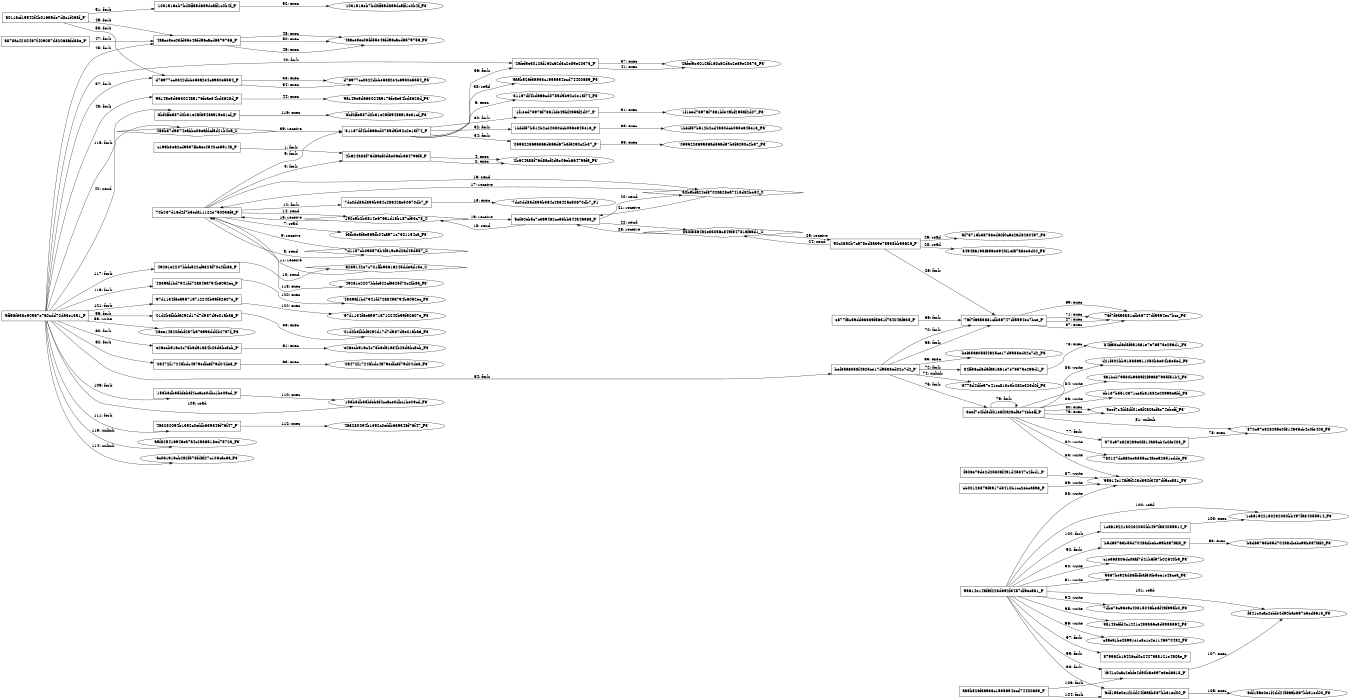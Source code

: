 digraph "D:\Learning\Paper\apt\基于CTI的攻击预警\Dataset\攻击图\ASGfromALLCTI\Xanthe - Docker aware miner.dot" {
rankdir="LR"
size="9"
fixedsize="false"
splines="true"
nodesep=0.3
ranksep=0
fontsize=10
overlap="scalexy"
engine= "neato"
	"'c199b3e62cd9537ffcaec4540ce5914a_P'" [node_type=Process shape=box]
	"'2b624a88f76d8aef0d5e06eb664796f5_P'" [node_type=Process shape=box]
	"'c199b3e62cd9537ffcaec4540ce5914a_P'" -> "'2b624a88f76d8aef0d5e06eb664796f5_P'" [label="1: fork"]
	"'2b624a88f76d8aef0d5e06eb664796f5_P'" [node_type=Process shape=box]
	"'2b624a88f76d8aef0d5e06eb664796f5_F3'" [node_type=File shape=ellipse]
	"'2b624a88f76d8aef0d5e06eb664796f5_P'" -> "'2b624a88f76d8aef0d5e06eb664796f5_F3'" [label="2: exec"]
	"'70b237d16d2f7b5eda11122e750036f3_P'" [node_type=Process shape=box]
	"'2b624a88f76d8aef0d5e06eb664796f5_P'" [node_type=Process shape=box]
	"'70b237d16d2f7b5eda11122e750036f3_P'" -> "'2b624a88f76d8aef0d5e06eb664796f5_P'" [label="3: fork"]
	"'2b624a88f76d8aef0d5e06eb664796f5_P'" [node_type=Process shape=box]
	"'2b624a88f76d8aef0d5e06eb664796f5_F3'" [node_type=File shape=ellipse]
	"'2b624a88f76d8aef0d5e06eb664796f5_P'" -> "'2b624a88f76d8aef0d5e06eb664796f5_F3'" [label="4: exec"]
	"'70b237d16d2f7b5eda11122e750036f3_P'" [node_type=Process shape=box]
	"'31167df4bd666cd0785d9b92c2e18f74_P'" [node_type=Process shape=box]
	"'70b237d16d2f7b5eda11122e750036f3_P'" -> "'31167df4bd666cd0785d9b92c2e18f74_P'" [label="5: fork"]
	"'31167df4bd666cd0785d9b92c2e18f74_P'" [node_type=Process shape=box]
	"'31167df4bd666cd0785d9b92c2e18f74_F3'" [node_type=File shape=ellipse]
	"'31167df4bd666cd0785d9b92c2e18f74_P'" -> "'31167df4bd666cd0785d9b92c2e18f74_F3'" [label="6: exec"]
	"'f3fb3e5fae5a5fb04ca971c7301154ca_F3'" [node_type=file shape=ellipse]
	"'70b237d16d2f7b5eda11122e750036f3_P'" [node_type=Process shape=box]
	"'70b237d16d2f7b5eda11122e750036f3_P'" -> "'f3fb3e5fae5a5fb04ca971c7301154ca_F3'" [label="7: read"]
	"'7d1187cb098573b4f519c9d2ad45d987_S'" [node_type=Socket shape=diamond]
	"'70b237d16d2f7b5eda11122e750036f3_P'" [node_type=Process shape=box]
	"'70b237d16d2f7b5eda11122e750036f3_P'" -> "'7d1187cb098573b4f519c9d2ad45d987_S'" [label="8: send"]
	"'7d1187cb098573b4f519c9d2ad45d987_S'" -> "'70b237d16d2f7b5eda11122e750036f3_P'" [label="9: receive"]
	"'6239142e7c701ffb93616245ddead13e_S'" [node_type=Socket shape=diamond]
	"'70b237d16d2f7b5eda11122e750036f3_P'" [node_type=Process shape=box]
	"'70b237d16d2f7b5eda11122e750036f3_P'" -> "'6239142e7c701ffb93616245ddead13e_S'" [label="10: send"]
	"'6239142e7c701ffb93616245ddead13e_S'" -> "'70b237d16d2f7b5eda11122e750036f3_P'" [label="11: receive"]
	"'70b237d16d2f7b5eda11122e750036f3_P'" [node_type=Process shape=box]
	"'7dc0dd88d855b364c48642ae50670db7_P'" [node_type=Process shape=box]
	"'70b237d16d2f7b5eda11122e750036f3_P'" -> "'7dc0dd88d855b364c48642ae50670db7_P'" [label="12: fork"]
	"'7dc0dd88d855b364c48642ae50670db7_P'" [node_type=Process shape=box]
	"'7dc0dd88d855b364c48642ae50670db7_F1'" [node_type=File shape=ellipse]
	"'7dc0dd88d855b364c48642ae50670db7_P'" -> "'7dc0dd88d855b364c48642ae50670db7_F1'" [label="13: exec"]
	"'192e5b2b3814e676a1d18b187cf53c78_S'" [node_type=Socket shape=diamond]
	"'70b237d16d2f7b5eda11122e750036f3_P'" [node_type=Process shape=box]
	"'70b237d16d2f7b5eda11122e750036f3_P'" -> "'192e5b2b3814e676a1d18b187cf53c78_S'" [label="14: send"]
	"'192e5b2b3814e676a1d18b187cf53c78_S'" -> "'70b237d16d2f7b5eda11122e750036f3_P'" [label="15: receive"]
	"'a0b9bfa24ef8702aa28ea7413d82be64_S'" [node_type=Socket shape=diamond]
	"'70b237d16d2f7b5eda11122e750036f3_P'" [node_type=Process shape=box]
	"'70b237d16d2f7b5eda11122e750036f3_P'" -> "'a0b9bfa24ef8702aa28ea7413d82be64_S'" [label="16: send"]
	"'a0b9bfa24ef8702aa28ea7413d82be64_S'" -> "'70b237d16d2f7b5eda11122e750036f3_P'" [label="17: receive"]
	"'192e5b2b3814e676a1d18b187cf53c78_S'" [node_type=Socket shape=diamond]
	"'5ef80eb5c7c399462cc53bb544a46368_P'" [node_type=Process shape=box]
	"'5ef80eb5c7c399462cc53bb544a46368_P'" -> "'192e5b2b3814e676a1d18b187cf53c78_S'" [label="18: send"]
	"'192e5b2b3814e676a1d18b187cf53c78_S'" -> "'5ef80eb5c7c399462cc53bb544a46368_P'" [label="19: receive"]
	"'a0b9bfa24ef8702aa28ea7413d82be64_S'" [node_type=Socket shape=diamond]
	"'5ef80eb5c7c399462cc53bb544a46368_P'" [node_type=Process shape=box]
	"'5ef80eb5c7c399462cc53bb544a46368_P'" -> "'a0b9bfa24ef8702aa28ea7413d82be64_S'" [label="20: send"]
	"'a0b9bfa24ef8702aa28ea7413d82be64_S'" -> "'5ef80eb5c7c399462cc53bb544a46368_P'" [label="21: receive"]
	"'030f8864a2e33056c849f54781afa6d1_S'" [node_type=Socket shape=diamond]
	"'5ef80eb5c7c399462cc53bb544a46368_P'" [node_type=Process shape=box]
	"'5ef80eb5c7c399462cc53bb544a46368_P'" -> "'030f8864a2e33056c849f54781afa6d1_S'" [label="22: send"]
	"'030f8864a2e33056c849f54781afa6d1_S'" -> "'5ef80eb5c7c399462cc53bb544a46368_P'" [label="23: receive"]
	"'030f8864a2e33056c849f54781afa6d1_S'" [node_type=Socket shape=diamond]
	"'90c2a50b7c678ed8a39e78538bb53626_P'" [node_type=Process shape=box]
	"'90c2a50b7c678ed8a39e78538bb53626_P'" -> "'030f8864a2e33056c849f54781afa6d1_S'" [label="24: send"]
	"'030f8864a2e33056c849f54781afa6d1_S'" -> "'90c2a50b7c678ed8a39e78538bb53626_P'" [label="25: receive"]
	"'90c2a50b7c678ed8a39e78538bb53626_P'" [node_type=Process shape=box]
	"'76f7f6a53a81cfb36747df5594ec7bce_P'" [node_type=Process shape=box]
	"'90c2a50b7c678ed8a39e78538bb53626_P'" -> "'76f7f6a53a81cfb36747df5594ec7bce_P'" [label="26: fork"]
	"'76f7f6a53a81cfb36747df5594ec7bce_P'" [node_type=Process shape=box]
	"'76f7f6a53a81cfb36747df5594ec7bce_F3'" [node_type=File shape=ellipse]
	"'76f7f6a53a81cfb36747df5594ec7bce_P'" -> "'76f7f6a53a81cfb36747df5594ec7bce_F3'" [label="27: exec"]
	"'8494a6193f659e3940f1efa7a8ee3d02_F3'" [node_type=file shape=ellipse]
	"'90c2a50b7c678ed8a39e78538bb53626_P'" [node_type=Process shape=box]
	"'90c2a50b7c678ed8a39e78538bb53626_P'" -> "'8494a6193f659e3940f1efa7a8ee3d02_F3'" [label="28: read"]
	"'5f75716b3a788eda0f0c5e2ad8280497_F3'" [node_type=file shape=ellipse]
	"'90c2a50b7c678ed8a39e78538bb53626_P'" [node_type=Process shape=box]
	"'90c2a50b7c678ed8a39e78538bb53626_P'" -> "'5f75716b3a788eda0f0c5e2ad8280497_F3'" [label="29: read"]
	"'31167df4bd666cd0785d9b92c2e18f74_P'" [node_type=Process shape=box]
	"'1f1eed73976f7861bfe49bf295af2d07_P'" [node_type=Process shape=box]
	"'31167df4bd666cd0785d9b92c2e18f74_P'" -> "'1f1eed73976f7861bfe49bf295af2d07_P'" [label="30: fork"]
	"'1f1eed73976f7861bfe49bf295af2d07_P'" [node_type=Process shape=box]
	"'1f1eed73976f7861bfe49bf295af2d07_F3'" [node_type=File shape=ellipse]
	"'1f1eed73976f7861bfe49bf295af2d07_P'" -> "'1f1eed73976f7861bfe49bf295af2d07_F3'" [label="31: exec"]
	"'31167df4bd666cd0785d9b92c2e18f74_P'" [node_type=Process shape=box]
	"'1bfdf57b512b2cd4380dcb053e645e13_P'" [node_type=Process shape=box]
	"'31167df4bd666cd0785d9b92c2e18f74_P'" -> "'1bfdf57b512b2cd4380dcb053e645e13_P'" [label="32: fork"]
	"'1bfdf57b512b2cd4380dcb053e645e13_P'" [node_type=Process shape=box]
	"'1bfdf57b512b2cd4380dcb053e645e13_F3'" [node_type=File shape=ellipse]
	"'1bfdf57b512b2cd4380dcb053e645e13_P'" -> "'1bfdf57b512b2cd4380dcb053e645e13_F3'" [label="33: exec"]
	"'31167df4bd666cd0785d9b92c2e18f74_P'" [node_type=Process shape=box]
	"'059522369a36ad36ad67b3f6290c2b37_P'" [node_type=Process shape=box]
	"'31167df4bd666cd0785d9b92c2e18f74_P'" -> "'059522369a36ad36ad67b3f6290c2b37_P'" [label="34: fork"]
	"'059522369a36ad36ad67b3f6290c2b37_P'" [node_type=Process shape=box]
	"'059522369a36ad36ad67b3f6290c2b37_F3'" [node_type=File shape=ellipse]
	"'059522369a36ad36ad67b3f6290c2b37_P'" -> "'059522369a36ad36ad67b3f6290c2b37_F3'" [label="35: exec"]
	"'31167df4bd666cd0785d9b92c2e18f74_P'" [node_type=Process shape=box]
	"'2afef5e3012af160c62d3c2e89e20373_P'" [node_type=Process shape=box]
	"'31167df4bd666cd0785d9b92c2e18f74_P'" -> "'2afef5e3012af160c62d3c2e89e20373_P'" [label="36: fork"]
	"'2afef5e3012af160c62d3c2e89e20373_P'" [node_type=Process shape=box]
	"'2afef5e3012af160c62d3c2e89e20373_F3'" [node_type=File shape=ellipse]
	"'2afef5e3012af160c62d3c2e89e20373_P'" -> "'2afef5e3012af160c62d3c2e89e20373_F3'" [label="37: exec"]
	"'aa5b526f3a933c1535654ecd74400689_F3'" [node_type=file shape=ellipse]
	"'31167df4bd666cd0785d9b92c2e18f74_P'" [node_type=Process shape=box]
	"'31167df4bd666cd0785d9b92c2e18f74_P'" -> "'aa5b526f3a933c1535654ecd74400689_F3'" [label="38: read"]
	"'31167df4bd666cd0785d9b92c2e18f74_P'" [node_type=Process shape=box]
	"'453b37d9874eabbc06eafdcf5d21b4c9_S'" [node_type=Socket shape=diamond]
	"'453b37d9874eabbc06eafdcf5d21b4c9_S'" -> "'31167df4bd666cd0785d9b92c2e18f74_P'" [label="39: receive"]
	"'5ff56f633e50567e7a0cdd72d53e1351_P'" [node_type=Process shape=box]
	"'2afef5e3012af160c62d3c2e89e20373_P'" [node_type=Process shape=box]
	"'5ff56f633e50567e7a0cdd72d53e1351_P'" -> "'2afef5e3012af160c62d3c2e89e20373_P'" [label="40: fork"]
	"'2afef5e3012af160c62d3c2e89e20373_P'" [node_type=Process shape=box]
	"'2afef5e3012af160c62d3c2e89e20373_F3'" [node_type=File shape=ellipse]
	"'2afef5e3012af160c62d3c2e89e20373_P'" -> "'2afef5e3012af160c62d3c2e89e20373_F3'" [label="41: exec"]
	"'453b37d9874eabbc06eafdcf5d21b4c9_S'" [node_type=Socket shape=diamond]
	"'5ff56f633e50567e7a0cdd72d53e1351_P'" [node_type=Process shape=box]
	"'5ff56f633e50567e7a0cdd72d53e1351_P'" -> "'453b37d9874eabbc06eafdcf5d21b4c9_S'" [label="42: send"]
	"'5ff56f633e50567e7a0cdd72d53e1351_P'" [node_type=Process shape=box]
	"'9a149e5d663024a9176feae34bd8628d_P'" [node_type=Process shape=box]
	"'5ff56f633e50567e7a0cdd72d53e1351_P'" -> "'9a149e5d663024a9176feae34bd8628d_P'" [label="43: fork"]
	"'9a149e5d663024a9176feae34bd8628d_P'" [node_type=Process shape=box]
	"'9a149e5d663024a9176feae34bd8628d_F3'" [node_type=File shape=ellipse]
	"'9a149e5d663024a9176feae34bd8628d_P'" -> "'9a149e5d663024a9176feae34bd8628d_F3'" [label="44: exec"]
	"'5ff56f633e50567e7a0cdd72d53e1351_P'" [node_type=Process shape=box]
	"'4aace8ec03fd55e46fd96cacd6579756_P'" [node_type=Process shape=box]
	"'5ff56f633e50567e7a0cdd72d53e1351_P'" -> "'4aace8ec03fd55e46fd96cacd6579756_P'" [label="45: fork"]
	"'4aace8ec03fd55e46fd96cacd6579756_P'" [node_type=Process shape=box]
	"'4aace8ec03fd55e46fd96cacd6579756_F3'" [node_type=File shape=ellipse]
	"'4aace8ec03fd55e46fd96cacd6579756_P'" -> "'4aace8ec03fd55e46fd96cacd6579756_F3'" [label="46: exec"]
	"'a878ac4200467f409057d82068afd38e_P'" [node_type=Process shape=box]
	"'4aace8ec03fd55e46fd96cacd6579756_P'" [node_type=Process shape=box]
	"'a878ac4200467f409057d82068afd38e_P'" -> "'4aace8ec03fd55e46fd96cacd6579756_P'" [label="47: fork"]
	"'4aace8ec03fd55e46fd96cacd6579756_P'" [node_type=Process shape=box]
	"'4aace8ec03fd55e46fd96cacd6579756_F3'" [node_type=File shape=ellipse]
	"'4aace8ec03fd55e46fd96cacd6579756_P'" -> "'4aace8ec03fd55e46fd96cacd6579756_F3'" [label="48: exec"]
	"'a0113cf15942f2b016a9de7d8c1f068f_P'" [node_type=Process shape=box]
	"'4aace8ec03fd55e46fd96cacd6579756_P'" [node_type=Process shape=box]
	"'a0113cf15942f2b016a9de7d8c1f068f_P'" -> "'4aace8ec03fd55e46fd96cacd6579756_P'" [label="49: fork"]
	"'4aace8ec03fd55e46fd96cacd6579756_P'" [node_type=Process shape=box]
	"'4aace8ec03fd55e46fd96cacd6579756_F3'" [node_type=File shape=ellipse]
	"'4aace8ec03fd55e46fd96cacd6579756_P'" -> "'4aace8ec03fd55e46fd96cacd6579756_F3'" [label="50: exec"]
	"'a0113cf15942f2b016a9de7d8c1f068f_P'" [node_type=Process shape=box]
	"'1031516eb7bd0ff65d689dc5ff1c0b4f_P'" [node_type=Process shape=box]
	"'a0113cf15942f2b016a9de7d8c1f068f_P'" -> "'1031516eb7bd0ff65d689dc5ff1c0b4f_P'" [label="51: fork"]
	"'1031516eb7bd0ff65d689dc5ff1c0b4f_P'" [node_type=Process shape=box]
	"'1031516eb7bd0ff65d689dc5ff1c0b4f_F3'" [node_type=File shape=ellipse]
	"'1031516eb7bd0ff65d689dc5ff1c0b4f_P'" -> "'1031516eb7bd0ff65d689dc5ff1c0b4f_F3'" [label="52: exec"]
	"'a0113cf15942f2b016a9de7d8c1f068f_P'" [node_type=Process shape=box]
	"'d76977cc0322dbbe53a2e4c6980e5354_P'" [node_type=Process shape=box]
	"'a0113cf15942f2b016a9de7d8c1f068f_P'" -> "'d76977cc0322dbbe53a2e4c6980e5354_P'" [label="53: fork"]
	"'d76977cc0322dbbe53a2e4c6980e5354_P'" [node_type=Process shape=box]
	"'d76977cc0322dbbe53a2e4c6980e5354_F3'" [node_type=File shape=ellipse]
	"'d76977cc0322dbbe53a2e4c6980e5354_P'" -> "'d76977cc0322dbbe53a2e4c6980e5354_F3'" [label="54: exec"]
	"'5ff56f633e50567e7a0cdd72d53e1351_P'" [node_type=Process shape=box]
	"'01d0b3fbbfa292d17d7d987d9e01aba6_P'" [node_type=Process shape=box]
	"'5ff56f633e50567e7a0cdd72d53e1351_P'" -> "'01d0b3fbbfa292d17d7d987d9e01aba6_P'" [label="55: fork"]
	"'01d0b3fbbfa292d17d7d987d9e01aba6_P'" [node_type=Process shape=box]
	"'01d0b3fbbfa292d17d7d987d9e01aba6_F3'" [node_type=File shape=ellipse]
	"'01d0b3fbbfa292d17d7d987d9e01aba6_P'" -> "'01d0b3fbbfa292d17d7d987d9e01aba6_F3'" [label="56: exec"]
	"'5ff56f633e50567e7a0cdd72d53e1351_P'" [node_type=Process shape=box]
	"'d76977cc0322dbbe53a2e4c6980e5354_P'" [node_type=Process shape=box]
	"'5ff56f633e50567e7a0cdd72d53e1351_P'" -> "'d76977cc0322dbbe53a2e4c6980e5354_P'" [label="57: fork"]
	"'d76977cc0322dbbe53a2e4c6980e5354_P'" [node_type=Process shape=box]
	"'d76977cc0322dbbe53a2e4c6980e5354_F3'" [node_type=File shape=ellipse]
	"'d76977cc0322dbbe53a2e4c6980e5354_P'" -> "'d76977cc0322dbbe53a2e4c6980e5354_F3'" [label="58: exec"]
	"'26ee14520febf2a7b97a993dd0b27a7f_F3'" [node_type=file shape=ellipse]
	"'5ff56f633e50567e7a0cdd72d53e1351_P'" [node_type=Process shape=box]
	"'5ff56f633e50567e7a0cdd72d53e1351_P'" -> "'26ee14520febf2a7b97a993dd0b27a7f_F3'" [label="59: write"]
	"'5ff56f633e50567e7a0cdd72d53e1351_P'" [node_type=Process shape=box]
	"'e26ecb916c4c78b6d91a84b23dabc5cb_P'" [node_type=Process shape=box]
	"'5ff56f633e50567e7a0cdd72d53e1351_P'" -> "'e26ecb916c4c78b6d91a84b23dabc5cb_P'" [label="60: fork"]
	"'e26ecb916c4c78b6d91a84b23dabc5cb_P'" [node_type=Process shape=box]
	"'e26ecb916c4c78b6d91a84b23dabc5cb_F3'" [node_type=File shape=ellipse]
	"'e26ecb916c4c78b6d91a84b23dabc5cb_P'" -> "'e26ecb916c4c78b6d91a84b23dabc5cb_F3'" [label="61: exec"]
	"'5ff56f633e50567e7a0cdd72d53e1351_P'" [node_type=Process shape=box]
	"'0a472f17248bdc4a79edfc3f79d04de8_P'" [node_type=Process shape=box]
	"'5ff56f633e50567e7a0cdd72d53e1351_P'" -> "'0a472f17248bdc4a79edfc3f79d04de8_P'" [label="62: fork"]
	"'0a472f17248bdc4a79edfc3f79d04de8_P'" [node_type=Process shape=box]
	"'0a472f17248bdc4a79edfc3f79d04de8_F3'" [node_type=File shape=ellipse]
	"'0a472f17248bdc4a79edfc3f79d04de8_P'" -> "'0a472f17248bdc4a79edfc3f79d04de8_F3'" [label="63: exec"]
	"'5ff56f633e50567e7a0cdd72d53e1351_P'" [node_type=Process shape=box]
	"'bef35a6058f4625ce17d9538ed02c7d2_P'" [node_type=Process shape=box]
	"'5ff56f633e50567e7a0cdd72d53e1351_P'" -> "'bef35a6058f4625ce17d9538ed02c7d2_P'" [label="64: fork"]
	"'bef35a6058f4625ce17d9538ed02c7d2_P'" [node_type=Process shape=box]
	"'bef35a6058f4625ce17d9538ed02c7d2_F3'" [node_type=File shape=ellipse]
	"'bef35a6058f4625ce17d9538ed02c7d2_P'" -> "'bef35a6058f4625ce17d9538ed02c7d2_F3'" [label="65: exec"]
	"'e877f5c59dd63339f5631f7a404af635_P'" [node_type=Process shape=box]
	"'76f7f6a53a81cfb36747df5594ec7bce_P'" [node_type=Process shape=box]
	"'e877f5c59dd63339f5631f7a404af635_P'" -> "'76f7f6a53a81cfb36747df5594ec7bce_P'" [label="66: fork"]
	"'76f7f6a53a81cfb36747df5594ec7bce_P'" [node_type=Process shape=box]
	"'76f7f6a53a81cfb36747df5594ec7bce_F3'" [node_type=File shape=ellipse]
	"'76f7f6a53a81cfb36747df5594ec7bce_P'" -> "'76f7f6a53a81cfb36747df5594ec7bce_F3'" [label="67: exec"]
	"'bef35a6058f4625ce17d9538ed02c7d2_P'" [node_type=Process shape=box]
	"'76f7f6a53a81cfb36747df5594ec7bce_P'" [node_type=Process shape=box]
	"'bef35a6058f4625ce17d9538ed02c7d2_P'" -> "'76f7f6a53a81cfb36747df5594ec7bce_P'" [label="68: fork"]
	"'76f7f6a53a81cfb36747df5594ec7bce_P'" [node_type=Process shape=box]
	"'76f7f6a53a81cfb36747df5594ec7bce_F3'" [node_type=File shape=ellipse]
	"'76f7f6a53a81cfb36747df5594ec7bce_P'" -> "'76f7f6a53a81cfb36747df5594ec7bce_F3'" [label="69: exec"]
	"'bef35a6058f4625ce17d9538ed02c7d2_P'" [node_type=Process shape=box]
	"'76f7f6a53a81cfb36747df5594ec7bce_P'" [node_type=Process shape=box]
	"'bef35a6058f4625ce17d9538ed02c7d2_P'" -> "'76f7f6a53a81cfb36747df5594ec7bce_P'" [label="70: fork"]
	"'76f7f6a53a81cfb36747df5594ec7bce_P'" [node_type=Process shape=box]
	"'76f7f6a53a81cfb36747df5594ec7bce_F3'" [node_type=File shape=ellipse]
	"'76f7f6a53a81cfb36747df5594ec7bce_P'" -> "'76f7f6a53a81cfb36747df5594ec7bce_F3'" [label="71: exec"]
	"'bef35a6058f4625ce17d9538ed02c7d2_P'" [node_type=Process shape=box]
	"'84ff36cd6d5fa91a61e7e76573e296d1_P'" [node_type=Process shape=box]
	"'bef35a6058f4625ce17d9538ed02c7d2_P'" -> "'84ff36cd6d5fa91a61e7e76573e296d1_P'" [label="72: fork"]
	"'84ff36cd6d5fa91a61e7e76573e296d1_P'" [node_type=Process shape=box]
	"'84ff36cd6d5fa91a61e7e76573e296d1_F3'" [node_type=File shape=ellipse]
	"'84ff36cd6d5fa91a61e7e76573e296d1_P'" -> "'84ff36cd6d5fa91a61e7e76573e296d1_F3'" [label="73: exec"]
	"'a778d4dfe97e41ec813e3b2a2e323d0f_F3'" [node_type=file shape=ellipse]
	"'bef35a6058f4625ce17d9538ed02c7d2_P'" [node_type=Process shape=box]
	"'bef35a6058f4625ce17d9538ed02c7d2_P'" -> "'a778d4dfe97e41ec813e3b2a2e323d0f_F3'" [label="74: unlink"]
	"'bef35a6058f4625ce17d9538ed02c7d2_P'" [node_type=Process shape=box]
	"'3eef7c4fd8df01e8f2a2acfae74ebeff_P'" [node_type=Process shape=box]
	"'bef35a6058f4625ce17d9538ed02c7d2_P'" -> "'3eef7c4fd8df01e8f2a2acfae74ebeff_P'" [label="75: fork"]
	"'3eef7c4fd8df01e8f2a2acfae74ebeff_P'" [node_type=Process shape=box]
	"'3eef7c4fd8df01e8f2a2acfae74ebeff_F3'" [node_type=File shape=ellipse]
	"'3eef7c4fd8df01e8f2a2acfae74ebeff_P'" -> "'3eef7c4fd8df01e8f2a2acfae74ebeff_F3'" [label="76: exec"]
	"'3eef7c4fd8df01e8f2a2acfae74ebeff_P'" [node_type=Process shape=box]
	"'870c97e8282a9e0f814a35cb4c0fe408_P'" [node_type=Process shape=box]
	"'3eef7c4fd8df01e8f2a2acfae74ebeff_P'" -> "'870c97e8282a9e0f814a35cb4c0fe408_P'" [label="77: fork"]
	"'870c97e8282a9e0f814a35cb4c0fe408_P'" [node_type=Process shape=box]
	"'870c97e8282a9e0f814a35cb4c0fe408_F3'" [node_type=File shape=ellipse]
	"'870c97e8282a9e0f814a35cb4c0fe408_P'" -> "'870c97e8282a9e0f814a35cb4c0fe408_F3'" [label="78: exec"]
	"'3eef7c4fd8df01e8f2a2acfae74ebeff_P'" [node_type=Process shape=box]
	"'3eef7c4fd8df01e8f2a2acfae74ebeff_P'" [node_type=Process shape=box]
	"'3eef7c4fd8df01e8f2a2acfae74ebeff_P'" -> "'3eef7c4fd8df01e8f2a2acfae74ebeff_P'" [label="79: fork"]
	"'3eef7c4fd8df01e8f2a2acfae74ebeff_P'" [node_type=Process shape=box]
	"'3eef7c4fd8df01e8f2a2acfae74ebeff_F3'" [node_type=File shape=ellipse]
	"'3eef7c4fd8df01e8f2a2acfae74ebeff_P'" -> "'3eef7c4fd8df01e8f2a2acfae74ebeff_F3'" [label="80: exec"]
	"'870c97e8282a9e0f814a35cb4c0fe408_F3'" [node_type=file shape=ellipse]
	"'3eef7c4fd8df01e8f2a2acfae74ebeff_P'" [node_type=Process shape=box]
	"'3eef7c4fd8df01e8f2a2acfae74ebeff_P'" -> "'870c97e8282a9e0f814a35cb4c0fe408_F3'" [label="81: unlink"]
	"'780127dca60eea355cc4aee52651cdde_F3'" [node_type=file shape=ellipse]
	"'3eef7c4fd8df01e8f2a2acfae74ebeff_P'" [node_type=Process shape=box]
	"'3eef7c4fd8df01e8f2a2acfae74ebeff_P'" -> "'780127dca60eea355cc4aee52651cdde_F3'" [label="82: write"]
	"'d21f302bb915886911050b3e34bae5ed_F3'" [node_type=file shape=ellipse]
	"'3eef7c4fd8df01e8f2a2acfae74ebeff_P'" [node_type=Process shape=box]
	"'3eef7c4fd8df01e8f2a2acfae74ebeff_P'" -> "'d21f302bb915886911050b3e34bae5ed_F3'" [label="83: write"]
	"'aa1bcb79530b9689f2f96a87935f51b4_F3'" [node_type=file shape=ellipse]
	"'3eef7c4fd8df01e8f2a2acfae74ebeff_P'" [node_type=Process shape=box]
	"'3eef7c4fd8df01e8f2a2acfae74ebeff_P'" -> "'aa1bcb79530b9689f2f96a87935f51b4_F3'" [label="84: write"]
	"'95614e14af9f223d392f3487df9ec981_F3'" [node_type=file shape=ellipse]
	"'3eef7c4fd8df01e8f2a2acfae74ebeff_P'" [node_type=Process shape=box]
	"'3eef7c4fd8df01e8f2a2acfae74ebeff_P'" -> "'95614e14af9f223d392f3487df9ec981_F3'" [label="85: write"]
	"'eb137b5510371ce8b31a82e00999eafd_F3'" [node_type=file shape=ellipse]
	"'3eef7c4fd8df01e8f2a2acfae74ebeff_P'" [node_type=Process shape=box]
	"'3eef7c4fd8df01e8f2a2acfae74ebeff_P'" -> "'eb137b5510371ce8b31a82e00999eafd_F3'" [label="86: write"]
	"'95614e14af9f223d392f3487df9ec981_F3'" [node_type=file shape=ellipse]
	"'f606e79de2d2580af491d45347c2fcd1_P'" [node_type=Process shape=box]
	"'f606e79de2d2580af491d45347c2fcd1_P'" -> "'95614e14af9f223d392f3487df9ec981_F3'" [label="87: write"]
	"'95614e14af9f223d392f3487df9ec981_F3'" [node_type=file shape=ellipse]
	"'95614e14af9f223d392f3487df9ec981_P'" [node_type=Process shape=box]
	"'95614e14af9f223d392f3487df9ec981_P'" -> "'95614e14af9f223d392f3487df9ec981_F3'" [label="88: write"]
	"'95614e14af9f223d392f3487df9ec981_F3'" [node_type=file shape=ellipse]
	"'cb00123879f5917d3410b1cc2ebca5a6_P'" [node_type=Process shape=box]
	"'cb00123879f5917d3410b1cc2ebca5a6_P'" -> "'95614e14af9f223d392f3487df9ec981_F3'" [label="89: write"]
	"'c1e368806dc0aaf7d41b6f57b02640b9_F3'" [node_type=file shape=ellipse]
	"'95614e14af9f223d392f3487df9ec981_P'" [node_type=Process shape=box]
	"'95614e14af9f223d392f3487df9ec981_P'" -> "'c1e368806dc0aaf7d41b6f57b02640b9_F3'" [label="90: write"]
	"'5567be92ad86fbfbaf60fe5ee1e48cea_F3'" [node_type=file shape=ellipse]
	"'95614e14af9f223d392f3487df9ec981_P'" [node_type=Process shape=box]
	"'95614e14af9f223d392f3487df9ec981_P'" -> "'5567be92ad86fbfbaf60fe5ee1e48cea_F3'" [label="91: write"]
	"'95614e14af9f223d392f3487df9ec981_P'" [node_type=Process shape=box]
	"'b5d65763b55d7048adbebc99b8a7faf0_P'" [node_type=Process shape=box]
	"'95614e14af9f223d392f3487df9ec981_P'" -> "'b5d65763b55d7048adbebc99b8a7faf0_P'" [label="92: fork"]
	"'b5d65763b55d7048adbebc99b8a7faf0_P'" [node_type=Process shape=box]
	"'b5d65763b55d7048adbebc99b8a7faf0_F3'" [node_type=File shape=ellipse]
	"'b5d65763b55d7048adbebc99b8a7faf0_P'" -> "'b5d65763b55d7048adbebc99b8a7faf0_F3'" [label="93: exec"]
	"'7dbe73c96e9c40315046be5f49f995b0_F3'" [node_type=file shape=ellipse]
	"'95614e14af9f223d392f3487df9ec981_P'" [node_type=Process shape=box]
	"'95614e14af9f223d392f3487df9ec981_P'" -> "'7dbe73c96e9c40315046be5f49f995b0_F3'" [label="94: write"]
	"'3a148effd4c1221c483a66c3d3985364_F3'" [node_type=file shape=ellipse]
	"'95614e14af9f223d392f3487df9ec981_P'" [node_type=Process shape=box]
	"'95614e14af9f223d392f3487df9ec981_P'" -> "'3a148effd4c1221c483a66c3d3985364_F3'" [label="95: write"]
	"'c8aea1be2a991e1c8c1c4e1146570482_F3'" [node_type=file shape=ellipse]
	"'95614e14af9f223d392f3487df9ec981_P'" [node_type=Process shape=box]
	"'95614e14af9f223d392f3487df9ec981_P'" -> "'c8aea1be2a991e1c8c1c4e1146570482_F3'" [label="96: write"]
	"'95614e14af9f223d392f3487df9ec981_P'" [node_type=Process shape=box]
	"'8759a2b16426cd0c2427a58121e490ae_P'" [node_type=Process shape=box]
	"'95614e14af9f223d392f3487df9ec981_P'" -> "'8759a2b16426cd0c2427a58121e490ae_P'" [label="97: fork"]
	"'95614e14af9f223d392f3487df9ec981_P'" [node_type=Process shape=box]
	"'6df15ae0e1f2dd24f6aab867bb31ed00_P'" [node_type=Process shape=box]
	"'95614e14af9f223d392f3487df9ec981_P'" -> "'6df15ae0e1f2dd24f6aab867bb31ed00_P'" [label="98: fork"]
	"'95614e14af9f223d392f3487df9ec981_P'" [node_type=Process shape=box]
	"'f341c0cac2ebfe4d90bae397e3ed6618_P'" [node_type=Process shape=box]
	"'95614e14af9f223d392f3487df9ec981_P'" -> "'f341c0cac2ebfe4d90bae397e3ed6618_P'" [label="99: fork"]
	"'1ca61922130232030bb497fa84055914_F3'" [node_type=file shape=ellipse]
	"'95614e14af9f223d392f3487df9ec981_P'" [node_type=Process shape=box]
	"'95614e14af9f223d392f3487df9ec981_P'" -> "'1ca61922130232030bb497fa84055914_F3'" [label="100: read"]
	"'f341c0cac2ebfe4d90bae397e3ed6618_F3'" [node_type=file shape=ellipse]
	"'95614e14af9f223d392f3487df9ec981_P'" [node_type=Process shape=box]
	"'95614e14af9f223d392f3487df9ec981_P'" -> "'f341c0cac2ebfe4d90bae397e3ed6618_F3'" [label="101: read"]
	"'95614e14af9f223d392f3487df9ec981_P'" [node_type=Process shape=box]
	"'1ca61922130232030bb497fa84055914_P'" [node_type=Process shape=box]
	"'95614e14af9f223d392f3487df9ec981_P'" -> "'1ca61922130232030bb497fa84055914_P'" [label="102: fork"]
	"'1ca61922130232030bb497fa84055914_P'" [node_type=Process shape=box]
	"'1ca61922130232030bb497fa84055914_F3'" [node_type=File shape=ellipse]
	"'1ca61922130232030bb497fa84055914_P'" -> "'1ca61922130232030bb497fa84055914_F3'" [label="103: exec"]
	"'aa5b526f3a933c1535654ecd74400689_P'" [node_type=Process shape=box]
	"'6df15ae0e1f2dd24f6aab867bb31ed00_P'" [node_type=Process shape=box]
	"'aa5b526f3a933c1535654ecd74400689_P'" -> "'6df15ae0e1f2dd24f6aab867bb31ed00_P'" [label="104: fork"]
	"'6df15ae0e1f2dd24f6aab867bb31ed00_P'" [node_type=Process shape=box]
	"'6df15ae0e1f2dd24f6aab867bb31ed00_F3'" [node_type=File shape=ellipse]
	"'6df15ae0e1f2dd24f6aab867bb31ed00_P'" -> "'6df15ae0e1f2dd24f6aab867bb31ed00_F3'" [label="105: exec"]
	"'aa5b526f3a933c1535654ecd74400689_P'" [node_type=Process shape=box]
	"'f341c0cac2ebfe4d90bae397e3ed6618_P'" [node_type=Process shape=box]
	"'aa5b526f3a933c1535654ecd74400689_P'" -> "'f341c0cac2ebfe4d90bae397e3ed6618_P'" [label="106: fork"]
	"'f341c0cac2ebfe4d90bae397e3ed6618_P'" [node_type=Process shape=box]
	"'f341c0cac2ebfe4d90bae397e3ed6618_F3'" [node_type=File shape=ellipse]
	"'f341c0cac2ebfe4d90bae397e3ed6618_P'" -> "'f341c0cac2ebfe4d90bae397e3ed6618_F3'" [label="107: exec"]
	"'153b8db35bfeb8f4ccace0dbc1be09cd_F3'" [node_type=file shape=ellipse]
	"'5ff56f633e50567e7a0cdd72d53e1351_P'" [node_type=Process shape=box]
	"'5ff56f633e50567e7a0cdd72d53e1351_P'" -> "'153b8db35bfeb8f4ccace0dbc1be09cd_F3'" [label="108: read"]
	"'5ff56f633e50567e7a0cdd72d53e1351_P'" [node_type=Process shape=box]
	"'153b8db35bfeb8f4ccace0dbc1be09cd_P'" [node_type=Process shape=box]
	"'5ff56f633e50567e7a0cdd72d53e1351_P'" -> "'153b8db35bfeb8f4ccace0dbc1be09cd_P'" [label="109: fork"]
	"'153b8db35bfeb8f4ccace0dbc1be09cd_P'" [node_type=Process shape=box]
	"'153b8db35bfeb8f4ccace0dbc1be09cd_F3'" [node_type=File shape=ellipse]
	"'153b8db35bfeb8f4ccace0dbc1be09cd_P'" -> "'153b8db35bfeb8f4ccace0dbc1be09cd_F3'" [label="110: exec"]
	"'5ff56f633e50567e7a0cdd72d53e1351_P'" [node_type=Process shape=box]
	"'4a3280094b1392c0efdb639a46f76f47_P'" [node_type=Process shape=box]
	"'5ff56f633e50567e7a0cdd72d53e1351_P'" -> "'4a3280094b1392c0efdb639a46f76f47_P'" [label="111: fork"]
	"'4a3280094b1392c0efdb639a46f76f47_P'" [node_type=Process shape=box]
	"'4a3280094b1392c0efdb639a46f76f47_F3'" [node_type=File shape=ellipse]
	"'4a3280094b1392c0efdb639a46f76f47_P'" -> "'4a3280094b1392c0efdb639a46f76f47_F3'" [label="112: exec"]
	"'a9f825416946ea7a4c2536518ed75723_F3'" [node_type=file shape=ellipse]
	"'5ff56f633e50567e7a0cdd72d53e1351_P'" [node_type=Process shape=box]
	"'5ff56f633e50567e7a0cdd72d53e1351_P'" -> "'a9f825416946ea7a4c2536518ed75723_F3'" [label="113: unlink"]
	"'ac061916cb2a2f578fdaf27c108cac3a_F3'" [node_type=file shape=ellipse]
	"'5ff56f633e50567e7a0cdd72d53e1351_P'" [node_type=Process shape=box]
	"'5ff56f633e50567e7a0cdd72d53e1351_P'" -> "'ac061916cb2a2f578fdaf27c108cac3a_F3'" [label="114: unlink"]
	"'5ff56f633e50567e7a0cdd72d53e1351_P'" [node_type=Process shape=box]
	"'8bf0ffe587d0b31e25f8948a919e81cf_P'" [node_type=Process shape=box]
	"'5ff56f633e50567e7a0cdd72d53e1351_P'" -> "'8bf0ffe587d0b31e25f8948a919e81cf_P'" [label="115: fork"]
	"'8bf0ffe587d0b31e25f8948a919e81cf_P'" [node_type=Process shape=box]
	"'8bf0ffe587d0b31e25f8948a919e81cf_F3'" [node_type=File shape=ellipse]
	"'8bf0ffe587d0b31e25f8948a919e81cf_P'" -> "'8bf0ffe587d0b31e25f8948a919e81cf_F3'" [label="116: exec"]
	"'5ff56f633e50567e7a0cdd72d53e1351_P'" [node_type=Process shape=box]
	"'49261e2207bbfc522cfa325f70c2fb8a_P'" [node_type=Process shape=box]
	"'5ff56f633e50567e7a0cdd72d53e1351_P'" -> "'49261e2207bbfc522cfa325f70c2fb8a_P'" [label="117: fork"]
	"'49261e2207bbfc522cfa325f70c2fb8a_P'" [node_type=Process shape=box]
	"'49261e2207bbfc522cfa325f70c2fb8a_F3'" [node_type=File shape=ellipse]
	"'49261e2207bbfc522cfa325f70c2fb8a_P'" -> "'49261e2207bbfc522cfa325f70c2fb8a_F3'" [label="118: exec"]
	"'5ff56f633e50567e7a0cdd72d53e1351_P'" [node_type=Process shape=box]
	"'4839af1bd7941fd72a845a794b6052ec_P'" [node_type=Process shape=box]
	"'5ff56f633e50567e7a0cdd72d53e1351_P'" -> "'4839af1bd7941fd72a845a794b6052ec_P'" [label="119: fork"]
	"'4839af1bd7941fd72a845a794b6052ec_P'" [node_type=Process shape=box]
	"'4839af1bd7941fd72a845a794b6052ec_F3'" [node_type=File shape=ellipse]
	"'4839af1bd7941fd72a845a794b6052ec_P'" -> "'4839af1bd7941fd72a845a794b6052ec_F3'" [label="120: exec"]
	"'5ff56f633e50567e7a0cdd72d53e1351_P'" [node_type=Process shape=box]
	"'97d1134f6ea9571a712240b99f52607e_P'" [node_type=Process shape=box]
	"'5ff56f633e50567e7a0cdd72d53e1351_P'" -> "'97d1134f6ea9571a712240b99f52607e_P'" [label="121: fork"]
	"'97d1134f6ea9571a712240b99f52607e_P'" [node_type=Process shape=box]
	"'97d1134f6ea9571a712240b99f52607e_F3'" [node_type=File shape=ellipse]
	"'97d1134f6ea9571a712240b99f52607e_P'" -> "'97d1134f6ea9571a712240b99f52607e_F3'" [label="122: exec"]
}

